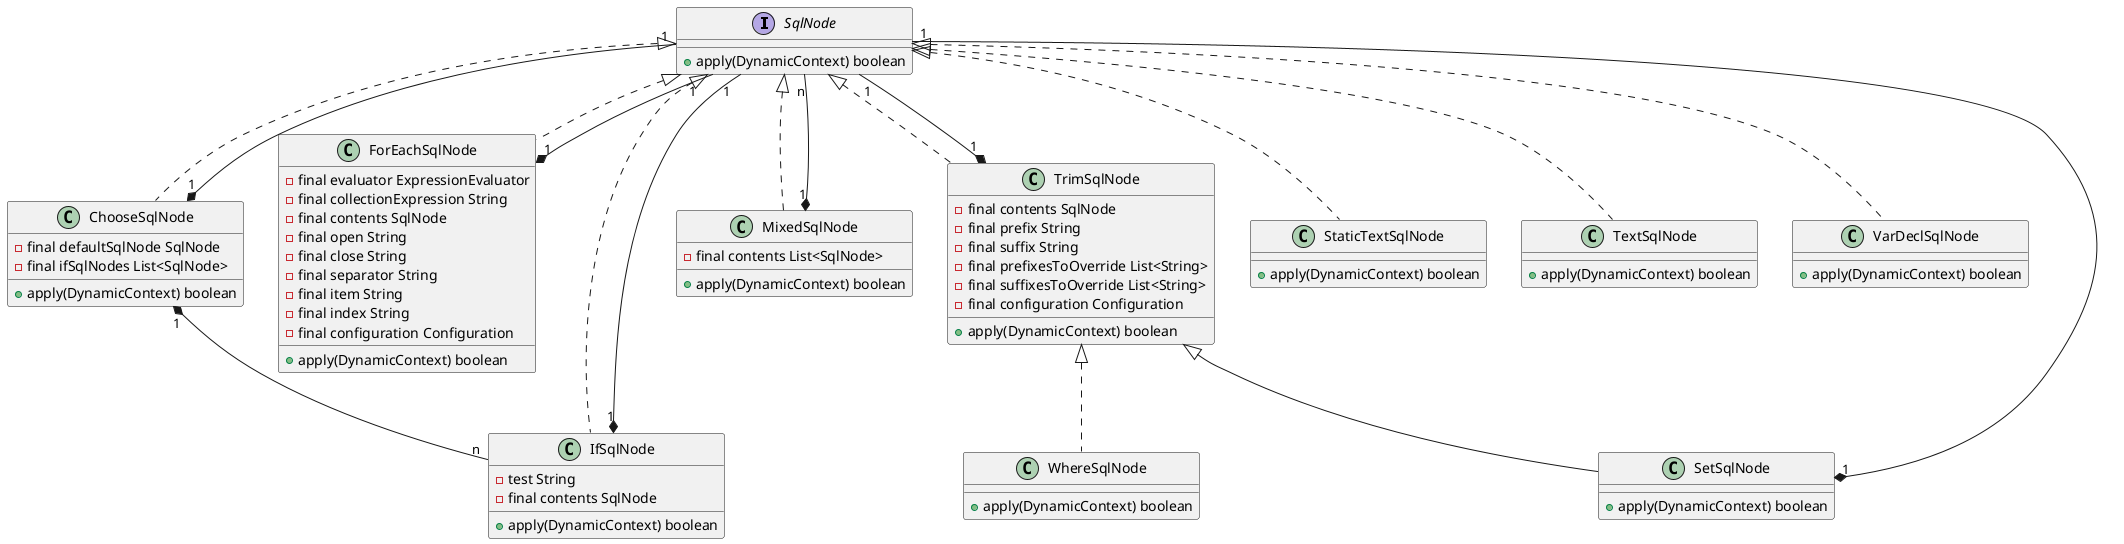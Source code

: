 @startuml

interface SqlNode {
    + apply(DynamicContext) boolean
}

class ChooseSqlNode implements SqlNode {
    - final defaultSqlNode SqlNode
    - final ifSqlNodes List<SqlNode>
    + apply(DynamicContext) boolean
}
class ForEachSqlNode implements SqlNode {
    - final evaluator ExpressionEvaluator
    - final collectionExpression String
    - final contents SqlNode
    - final open String
    - final close String
    - final separator String
    - final item String
    - final index String
    - final configuration Configuration
    + apply(DynamicContext) boolean
}
class IfSqlNode implements SqlNode {
    - test String
    - final contents SqlNode
    + apply(DynamicContext) boolean
}
class MixedSqlNode implements SqlNode {
    -  final contents List<SqlNode>
    + apply(DynamicContext) boolean
}
class SetSqlNode extends TrimSqlNode  {
    + apply(DynamicContext) boolean
}
class StaticTextSqlNode implements SqlNode {
    + apply(DynamicContext) boolean
}
class TextSqlNode implements SqlNode {
    + apply(DynamicContext) boolean
}
class TrimSqlNode implements SqlNode {
    - final contents SqlNode
    - final prefix String
    - final suffix String
    - final prefixesToOverride List<String>
    - final suffixesToOverride List<String>
    - final configuration Configuration
    + apply(DynamicContext) boolean
}
class VarDeclSqlNode implements SqlNode {
    + apply(DynamicContext) boolean
}
class WhereSqlNode implements TrimSqlNode {
    + apply(DynamicContext) boolean
}

ChooseSqlNode "1" *-- "n" IfSqlNode
ChooseSqlNode "1" *-- "1" SqlNode
ForEachSqlNode "1" *-- "1" SqlNode
IfSqlNode "1" *-- "1" SqlNode
MixedSqlNode "1" *-- "n" SqlNode
SetSqlNode "1" *-- "1" SqlNode
TrimSqlNode "1" *-- "1" SqlNode


@enduml